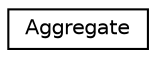 digraph "Graphical Class Hierarchy"
{
  edge [fontname="Helvetica",fontsize="10",labelfontname="Helvetica",labelfontsize="10"];
  node [fontname="Helvetica",fontsize="10",shape=record];
  rankdir="LR";
  Node0 [label="Aggregate",height=0.2,width=0.4,color="black", fillcolor="white", style="filled",URL="$struct_aggregate.html"];
}
